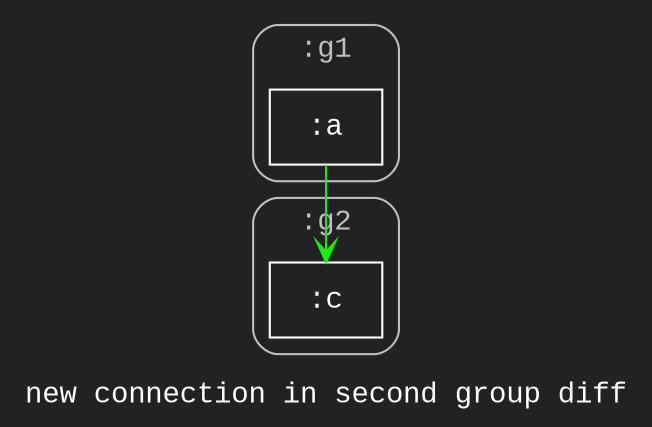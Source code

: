 digraph D {
    tooltip="new connection in second group diff";
    label="new connection in second group diff";
    bgcolor="#222222";
    fontcolor="#ffffff";
    fontname="Courier New";
    
    subgraph cluster_node1 { /* :g1 */
        label=":g1";
        style="rounded";
        fontname="Courier New";
        color="#bfbfbf";
        fontcolor="#bfbfbf";
        tooltip=":g1";
        
        node2 [color="#ffffff",fontcolor="#ffffff",fontname="Courier New",shape="rectangle",tooltip=":g1:a",label=":a"]
    }
    
    subgraph cluster_node3 { /* :g2 */
        label=":g2";
        style="rounded";
        fontname="Courier New";
        color="#bfbfbf";
        fontcolor="#bfbfbf";
        tooltip=":g2";
        
        node4 [color="#ffffff",fontcolor="#ffffff",fontname="Courier New",shape="rectangle",tooltip=":g2:c",label=":c"]
    }
    
    node2 -> node4 [arrowhead="vee",color="#15ef10",tooltip=":g1:a\n   ->\n:g2:c",]
}
